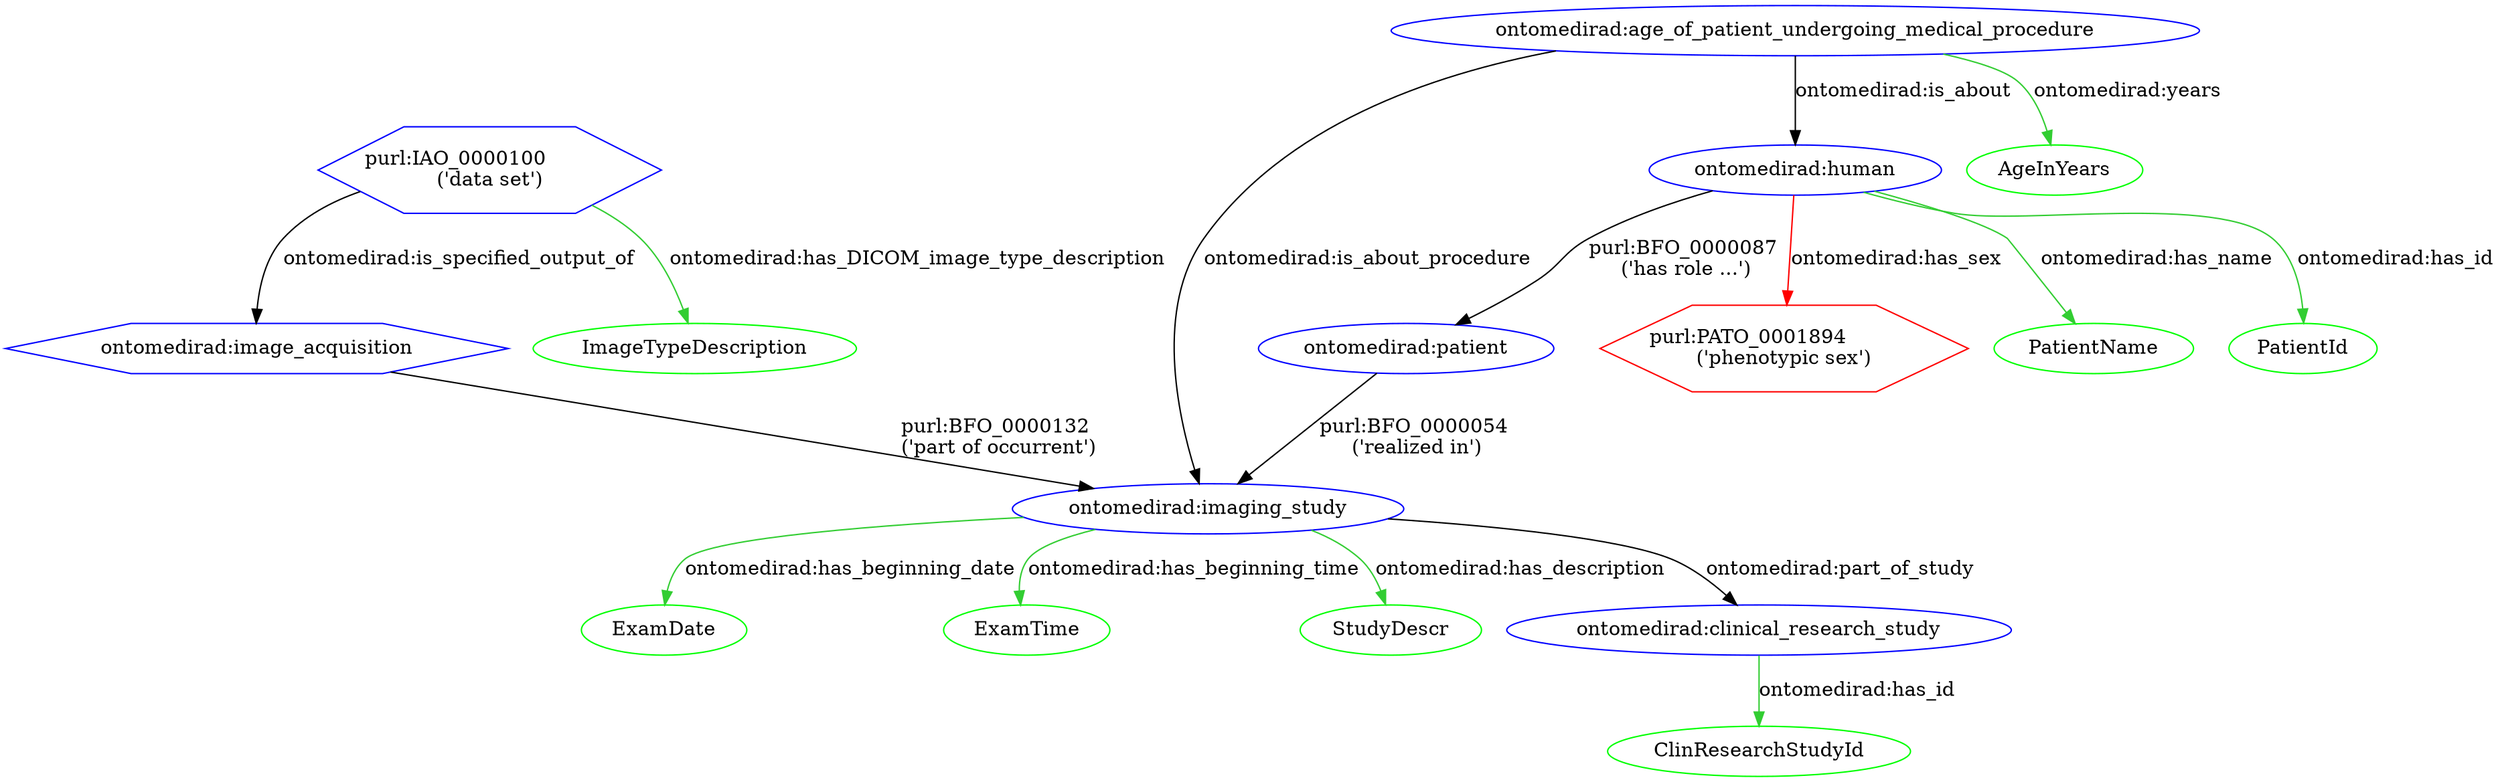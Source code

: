 digraph G {
// DEFINITION of NODES
	RolePat [label="ontomedirad:patient"] [color = "blue"];
	Exam [label="ontomedirad:imaging_study"] [color = "blue"];
	Human [label="ontomedirad:human"] [color = "blue"];
	Acq [label="ontomedirad:image_acquisition"] [color = "blue"][shape = hexagon];
	Dataset [label="purl:IAO_0000100 \l('data set')"] [color = "blue"][shape = hexagon];
	ImageTypeDescription [color = "green"];
	ExamDate [color = "green"];
	ExamTime [color = "green"];
	StudyDescr [color = "green"];
	PatientSex [label="purl:PATO_0001894 \l('phenotypic sex')"] [color = "red"][shape = hexagon];
	PatientName [color = "green"];
	PatientId [color = "green"];
	PatientAge  [label="ontomedirad:age_of_patient_undergoing_medical_procedure"] [color = "blue"];
	AgeInYears [color = "green"];
	ClinResearchStudy [label="ontomedirad:clinical_research_study"] [color = "blue"];
	ClinResearchStudyId [color = "green"];


// DEFINITION of EDGES
	RolePat -> Exam [label="purl:BFO_0000054 \l('realized in')"];
	Human -> RolePat [label="purl:BFO_0000087 \l('has role ...')"];
	Acq -> Exam [label="purl:BFO_0000132 \l('part of occurrent')"];
	Dataset -> Acq [label="ontomedirad:is_specified_output_of"];
	Dataset -> ImageTypeDescription [label="ontomedirad:has_DICOM_image_type_description"] [color="limegreen"];
	Exam -> ExamDate [label="ontomedirad:has_beginning_date"] [color="limegreen"];
	Exam -> ExamTime [label="ontomedirad:has_beginning_time"] [color="limegreen"];
	Exam -> StudyDescr [label="ontomedirad:has_description"] [color="limegreen"];
	Exam -> ClinResearchStudy [label="ontomedirad:part_of_study"];
	Human -> PatientSex [label="ontomedirad:has_sex"] [color="red"];
	Human -> PatientName [label="ontomedirad:has_name"] [color="limegreen"];
	Human -> PatientId [label="ontomedirad:has_id"] [color="limegreen"];
	PatientAge -> Exam [label="ontomedirad:is_about_procedure"];
	PatientAge -> Human [label="ontomedirad:is_about"];
	PatientAge -> AgeInYears [label="ontomedirad:years"] [color="limegreen"];
	ClinResearchStudy -> ClinResearchStudyId  [label="ontomedirad:has_id"][color="limegreen"];
}
